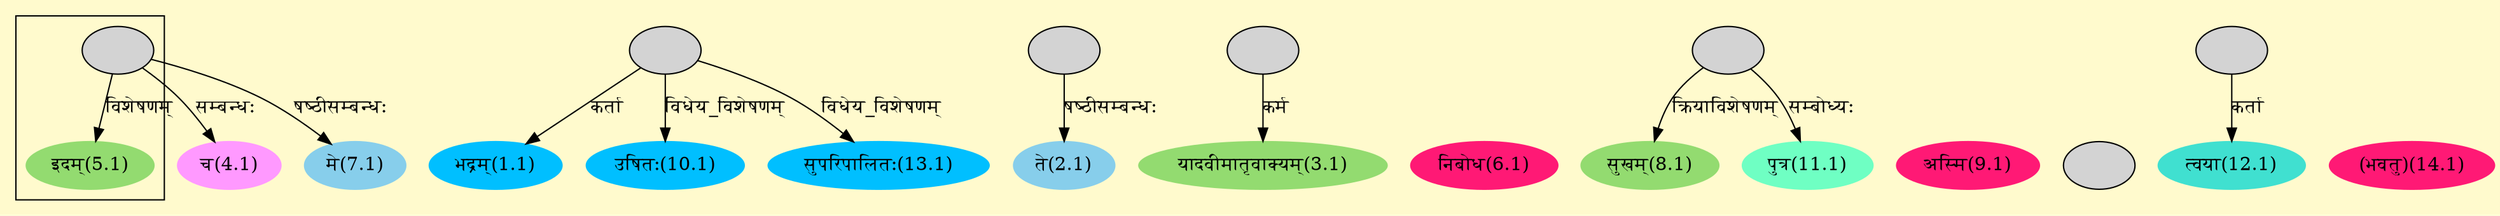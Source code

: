digraph G{
rankdir=BT;
 compound=true;
 bgcolor="lemonchiffon1";

subgraph cluster_1{
Node5_1 [style=filled, color="#93DB70" label = "इदम्(5.1)"]
Node3 [style=filled, color="" label = ""]

}
Node1_1 [style=filled, color="#00BFFF" label = "भद्रम्(1.1)"]
Node14 [style=filled, color="" label = ""]
Node2_1 [style=filled, color="#87CEEB" label = "ते(2.1)"]
Node1 [style=filled, color="" label = ""]
Node3_1 [style=filled, color="#93DB70" label = "यादवीमातृवाक्यम्(3.1)"]
Node6 [style=filled, color="" label = ""]
Node4_1 [style=filled, color="#FF99FF" label = "च(4.1)"]
Node3 [style=filled, color="" label = ""]
Node6_1 [style=filled, color="#FF1975" label = "निबोध(6.1)"]
Node [style=filled, color="" label = "()"]
Node7_1 [style=filled, color="#87CEEB" label = "मे(7.1)"]
Node8_1 [style=filled, color="#93DB70" label = "सुखम्(8.1)"]
Node9 [style=filled, color="" label = ""]
Node9_1 [style=filled, color="#FF1975" label = "अस्मि(9.1)"]
Node7 [style=filled, color="" label = ""]
Node10_1 [style=filled, color="#00BFFF" label = "उषितः(10.1)"]
Node11_1 [style=filled, color="#6FFFC3" label = "पुत्र(11.1)"]
Node12_1 [style=filled, color="#40E0D0" label = "त्वया(12.1)"]
Node13 [style=filled, color="" label = ""]
Node13_1 [style=filled, color="#00BFFF" label = "सुपरिपालितः(13.1)"]
Node14_1 [style=filled, color="#FF1975" label = "(भवतु)(14.1)"]
/* Start of Relations section */

Node1_1 -> Node14 [  label="कर्ता"  dir="back" ]
Node2_1 -> Node1 [  label="षष्ठीसम्बन्धः"  dir="back" ]
Node3_1 -> Node6 [  label="कर्म"  dir="back" ]
Node4_1 -> Node3 [  label="सम्बन्धः"  dir="back" ]
Node5_1 -> Node3 [  label="विशेषणम्"  dir="back" ]
Node7_1 -> Node3 [  label="षष्ठीसम्बन्धः"  dir="back" ]
Node8_1 -> Node9 [  label="क्रियाविशेषणम्"  dir="back" ]
Node10_1 -> Node14 [  label="विधेय_विशेषणम्"  dir="back" ]
Node11_1 -> Node9 [  label="सम्बोध्यः"  dir="back" ]
Node12_1 -> Node13 [  label="कर्ता"  dir="back" ]
Node13_1 -> Node14 [  label="विधेय_विशेषणम्"  dir="back" ]
}
